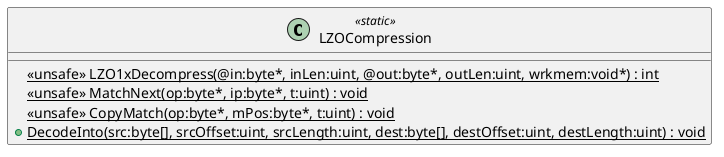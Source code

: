 @startuml
class LZOCompression <<static>> {
    {static} <<unsafe>> LZO1xDecompress(@in:byte*, inLen:uint, @out:byte*, outLen:uint, wrkmem:void*) : int
    {static} <<unsafe>> MatchNext(op:byte*, ip:byte*, t:uint) : void
    {static} <<unsafe>> CopyMatch(op:byte*, mPos:byte*, t:uint) : void
    + {static} DecodeInto(src:byte[], srcOffset:uint, srcLength:uint, dest:byte[], destOffset:uint, destLength:uint) : void
}
@enduml
